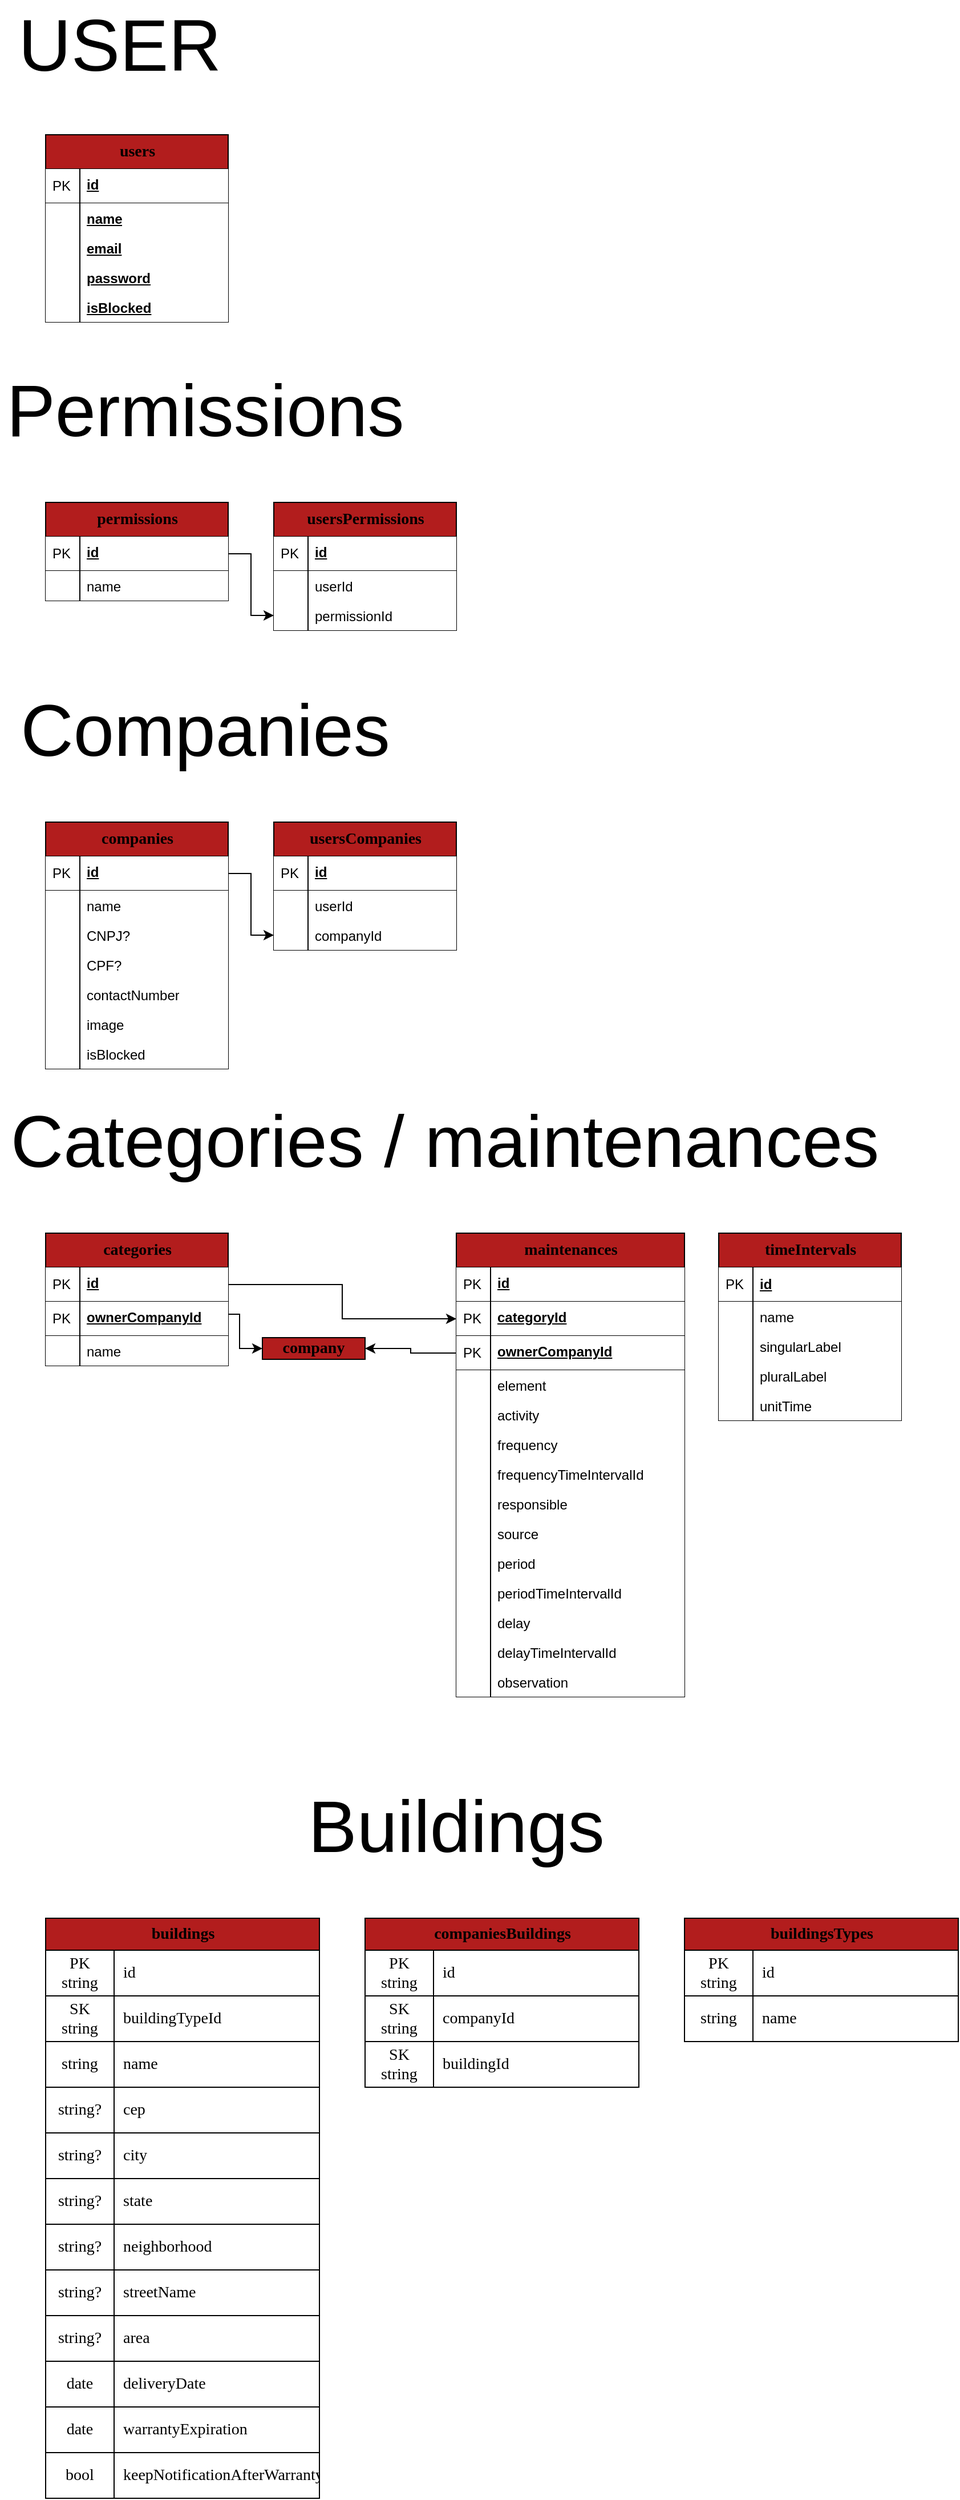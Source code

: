 <mxfile>
    <diagram name="Page-1" id="e56a1550-8fbb-45ad-956c-1786394a9013">
        <mxGraphModel dx="1446" dy="1673" grid="1" gridSize="10" guides="1" tooltips="1" connect="1" arrows="1" fold="1" page="1" pageScale="1" pageWidth="1100" pageHeight="850" background="none" math="0" shadow="0">
            <root>
                <mxCell id="0"/>
                <mxCell id="1" parent="0"/>
                <mxCell id="2e49270ec7c68f3f-19" value="companies" style="swimlane;html=1;fontStyle=1;childLayout=stackLayout;horizontal=1;startSize=30;fillColor=#B21D1D;horizontalStack=0;resizeParent=1;resizeLast=0;collapsible=1;marginBottom=0;swimlaneFillColor=#ffffff;align=center;rounded=0;shadow=0;comic=0;labelBackgroundColor=none;strokeWidth=1;fontFamily=Verdana;fontSize=14;labelBorderColor=none;sketch=0;gradientColor=none;" parent="1" vertex="1">
                    <mxGeometry x="40" y="600" width="160" height="216" as="geometry">
                        <mxRectangle x="440" y="358" width="120" height="30" as="alternateBounds"/>
                    </mxGeometry>
                </mxCell>
                <mxCell id="Q__LyanLFtKwwCQgmDUW-9" value="id" style="shape=partialRectangle;top=0;left=0;right=0;bottom=1;html=1;align=left;verticalAlign=top;fillColor=default;spacingLeft=34;spacingRight=4;whiteSpace=wrap;overflow=hidden;rotatable=0;points=[[0,0.5],[1,0.5]];portConstraint=eastwest;dropTarget=0;fontStyle=5;" parent="2e49270ec7c68f3f-19" vertex="1">
                    <mxGeometry y="30" width="160" height="30" as="geometry"/>
                </mxCell>
                <mxCell id="Q__LyanLFtKwwCQgmDUW-10" value="PK" style="shape=partialRectangle;top=0;left=0;bottom=0;html=1;fillColor=none;align=left;verticalAlign=middle;spacingLeft=4;spacingRight=4;whiteSpace=wrap;overflow=hidden;rotatable=0;points=[];portConstraint=eastwest;part=1;" parent="Q__LyanLFtKwwCQgmDUW-9" connectable="0" vertex="1">
                    <mxGeometry width="30" height="30" as="geometry"/>
                </mxCell>
                <mxCell id="CfID_M-QUfA0d33Arp2R-35" value="name" style="shape=partialRectangle;top=0;left=0;right=0;bottom=0;html=1;align=left;verticalAlign=top;fillColor=default;spacingLeft=34;spacingRight=4;whiteSpace=wrap;overflow=hidden;rotatable=0;points=[[0,0.5],[1,0.5]];portConstraint=eastwest;dropTarget=0;" parent="2e49270ec7c68f3f-19" vertex="1">
                    <mxGeometry y="60" width="160" height="26" as="geometry"/>
                </mxCell>
                <mxCell id="CfID_M-QUfA0d33Arp2R-36" value="" style="shape=partialRectangle;top=0;left=0;bottom=0;html=1;fillColor=none;align=left;verticalAlign=top;spacingLeft=4;spacingRight=4;whiteSpace=wrap;overflow=hidden;rotatable=0;points=[];portConstraint=eastwest;part=1;" parent="CfID_M-QUfA0d33Arp2R-35" connectable="0" vertex="1">
                    <mxGeometry width="30" height="26" as="geometry"/>
                </mxCell>
                <mxCell id="2e49270ec7c68f3f-22" value="CNPJ?" style="shape=partialRectangle;top=0;left=0;right=0;bottom=0;html=1;align=left;verticalAlign=top;fillColor=default;spacingLeft=34;spacingRight=4;whiteSpace=wrap;overflow=hidden;rotatable=0;points=[[0,0.5],[1,0.5]];portConstraint=eastwest;dropTarget=0;" parent="2e49270ec7c68f3f-19" vertex="1">
                    <mxGeometry y="86" width="160" height="26" as="geometry"/>
                </mxCell>
                <mxCell id="2e49270ec7c68f3f-23" value="" style="shape=partialRectangle;top=0;left=0;bottom=0;html=1;fillColor=none;align=left;verticalAlign=top;spacingLeft=4;spacingRight=4;whiteSpace=wrap;overflow=hidden;rotatable=0;points=[];portConstraint=eastwest;part=1;" parent="2e49270ec7c68f3f-22" vertex="1" connectable="0">
                    <mxGeometry width="30" height="26" as="geometry"/>
                </mxCell>
                <mxCell id="OVdWrPoWFWFDdsIGSph0-7" value="CPF?" style="shape=partialRectangle;top=0;left=0;right=0;bottom=0;html=1;align=left;verticalAlign=top;fillColor=default;spacingLeft=34;spacingRight=4;whiteSpace=wrap;overflow=hidden;rotatable=0;points=[[0,0.5],[1,0.5]];portConstraint=eastwest;dropTarget=0;" parent="2e49270ec7c68f3f-19" vertex="1">
                    <mxGeometry y="112" width="160" height="26" as="geometry"/>
                </mxCell>
                <mxCell id="OVdWrPoWFWFDdsIGSph0-8" value="" style="shape=partialRectangle;top=0;left=0;bottom=0;html=1;fillColor=none;align=left;verticalAlign=top;spacingLeft=4;spacingRight=4;whiteSpace=wrap;overflow=hidden;rotatable=0;points=[];portConstraint=eastwest;part=1;" parent="OVdWrPoWFWFDdsIGSph0-7" connectable="0" vertex="1">
                    <mxGeometry width="30" height="26" as="geometry"/>
                </mxCell>
                <mxCell id="2e49270ec7c68f3f-24" value="contactNumber" style="shape=partialRectangle;top=0;left=0;right=0;bottom=0;html=1;align=left;verticalAlign=top;fillColor=default;spacingLeft=34;spacingRight=4;whiteSpace=wrap;overflow=hidden;rotatable=0;points=[[0,0.5],[1,0.5]];portConstraint=eastwest;dropTarget=0;" parent="2e49270ec7c68f3f-19" vertex="1">
                    <mxGeometry y="138" width="160" height="26" as="geometry"/>
                </mxCell>
                <mxCell id="2e49270ec7c68f3f-25" value="" style="shape=partialRectangle;top=0;left=0;bottom=0;html=1;fillColor=none;align=left;verticalAlign=top;spacingLeft=4;spacingRight=4;whiteSpace=wrap;overflow=hidden;rotatable=0;points=[];portConstraint=eastwest;part=1;" parent="2e49270ec7c68f3f-24" vertex="1" connectable="0">
                    <mxGeometry width="30" height="26" as="geometry"/>
                </mxCell>
                <mxCell id="2e49270ec7c68f3f-26" value="image" style="shape=partialRectangle;top=0;left=0;right=0;bottom=0;html=1;align=left;verticalAlign=top;fillColor=default;spacingLeft=34;spacingRight=4;whiteSpace=wrap;overflow=hidden;rotatable=0;points=[[0,0.5],[1,0.5]];portConstraint=eastwest;dropTarget=0;" parent="2e49270ec7c68f3f-19" vertex="1">
                    <mxGeometry y="164" width="160" height="26" as="geometry"/>
                </mxCell>
                <mxCell id="2e49270ec7c68f3f-27" value="" style="shape=partialRectangle;top=0;left=0;bottom=0;html=1;fillColor=none;align=left;verticalAlign=top;spacingLeft=4;spacingRight=4;whiteSpace=wrap;overflow=hidden;rotatable=0;points=[];portConstraint=eastwest;part=1;" parent="2e49270ec7c68f3f-26" vertex="1" connectable="0">
                    <mxGeometry width="30" height="26" as="geometry"/>
                </mxCell>
                <mxCell id="Q__LyanLFtKwwCQgmDUW-5" value="isBlocked" style="shape=partialRectangle;top=0;left=0;right=0;bottom=0;html=1;align=left;verticalAlign=top;fillColor=default;spacingLeft=34;spacingRight=4;whiteSpace=wrap;overflow=hidden;rotatable=0;points=[[0,0.5],[1,0.5]];portConstraint=eastwest;dropTarget=0;" parent="2e49270ec7c68f3f-19" vertex="1">
                    <mxGeometry y="190" width="160" height="26" as="geometry"/>
                </mxCell>
                <mxCell id="Q__LyanLFtKwwCQgmDUW-6" value="" style="shape=partialRectangle;top=0;left=0;bottom=0;html=1;fillColor=none;align=left;verticalAlign=top;spacingLeft=4;spacingRight=4;whiteSpace=wrap;overflow=hidden;rotatable=0;points=[];portConstraint=eastwest;part=1;" parent="Q__LyanLFtKwwCQgmDUW-5" connectable="0" vertex="1">
                    <mxGeometry width="30" height="26" as="geometry"/>
                </mxCell>
                <mxCell id="2e49270ec7c68f3f-80" value="users" style="swimlane;html=1;fontStyle=1;childLayout=stackLayout;horizontal=1;startSize=30;fillColor=#B21D1D;horizontalStack=0;resizeParent=1;resizeLast=0;collapsible=1;marginBottom=0;swimlaneFillColor=#ffffff;align=center;rounded=0;shadow=0;comic=0;labelBackgroundColor=none;strokeWidth=1;fontFamily=Verdana;fontSize=14;labelBorderColor=none;sketch=0;gradientColor=none;" parent="1" vertex="1">
                    <mxGeometry x="40" y="-2" width="160" height="164" as="geometry"/>
                </mxCell>
                <mxCell id="2e49270ec7c68f3f-81" value="id" style="shape=partialRectangle;top=0;left=0;right=0;bottom=1;html=1;align=left;verticalAlign=top;fillColor=default;spacingLeft=34;spacingRight=4;whiteSpace=wrap;overflow=hidden;rotatable=0;points=[[0,0.5],[1,0.5]];portConstraint=eastwest;dropTarget=0;fontStyle=5;" parent="2e49270ec7c68f3f-80" vertex="1">
                    <mxGeometry y="30" width="160" height="30" as="geometry"/>
                </mxCell>
                <mxCell id="2e49270ec7c68f3f-82" value="PK" style="shape=partialRectangle;top=0;left=0;bottom=0;html=1;fillColor=none;align=left;verticalAlign=middle;spacingLeft=4;spacingRight=4;whiteSpace=wrap;overflow=hidden;rotatable=0;points=[];portConstraint=eastwest;part=1;" parent="2e49270ec7c68f3f-81" connectable="0" vertex="1">
                    <mxGeometry width="30" height="30" as="geometry"/>
                </mxCell>
                <mxCell id="CfID_M-QUfA0d33Arp2R-37" value="name" style="shape=partialRectangle;top=0;left=0;right=0;bottom=0;html=1;align=left;verticalAlign=top;fillColor=default;spacingLeft=34;spacingRight=4;whiteSpace=wrap;overflow=hidden;rotatable=0;points=[[0,0.5],[1,0.5]];portConstraint=eastwest;dropTarget=0;fontStyle=5;" parent="2e49270ec7c68f3f-80" vertex="1">
                    <mxGeometry y="60" width="160" height="26" as="geometry"/>
                </mxCell>
                <mxCell id="CfID_M-QUfA0d33Arp2R-38" value="" style="shape=partialRectangle;top=0;left=0;bottom=0;html=1;fillColor=none;align=left;verticalAlign=top;spacingLeft=4;spacingRight=4;whiteSpace=wrap;overflow=hidden;rotatable=0;points=[];portConstraint=eastwest;part=1;" parent="CfID_M-QUfA0d33Arp2R-37" connectable="0" vertex="1">
                    <mxGeometry width="30" height="26" as="geometry"/>
                </mxCell>
                <mxCell id="OVdWrPoWFWFDdsIGSph0-3" value="email" style="shape=partialRectangle;top=0;left=0;right=0;bottom=0;html=1;align=left;verticalAlign=top;fillColor=default;spacingLeft=34;spacingRight=4;whiteSpace=wrap;overflow=hidden;rotatable=0;points=[[0,0.5],[1,0.5]];portConstraint=eastwest;dropTarget=0;fontStyle=5;" parent="2e49270ec7c68f3f-80" vertex="1">
                    <mxGeometry y="86" width="160" height="26" as="geometry"/>
                </mxCell>
                <mxCell id="OVdWrPoWFWFDdsIGSph0-4" value="" style="shape=partialRectangle;top=0;left=0;bottom=0;html=1;fillColor=none;align=left;verticalAlign=top;spacingLeft=4;spacingRight=4;whiteSpace=wrap;overflow=hidden;rotatable=0;points=[];portConstraint=eastwest;part=1;" parent="OVdWrPoWFWFDdsIGSph0-3" connectable="0" vertex="1">
                    <mxGeometry width="30" height="26" as="geometry"/>
                </mxCell>
                <mxCell id="OVdWrPoWFWFDdsIGSph0-5" value="password" style="shape=partialRectangle;top=0;left=0;right=0;bottom=0;html=1;align=left;verticalAlign=top;fillColor=default;spacingLeft=34;spacingRight=4;whiteSpace=wrap;overflow=hidden;rotatable=0;points=[[0,0.5],[1,0.5]];portConstraint=eastwest;dropTarget=0;fontStyle=5;" parent="2e49270ec7c68f3f-80" vertex="1">
                    <mxGeometry y="112" width="160" height="26" as="geometry"/>
                </mxCell>
                <mxCell id="OVdWrPoWFWFDdsIGSph0-6" value="" style="shape=partialRectangle;top=0;left=0;bottom=0;html=1;fillColor=none;align=left;verticalAlign=top;spacingLeft=4;spacingRight=4;whiteSpace=wrap;overflow=hidden;rotatable=0;points=[];portConstraint=eastwest;part=1;" parent="OVdWrPoWFWFDdsIGSph0-5" connectable="0" vertex="1">
                    <mxGeometry width="30" height="26" as="geometry"/>
                </mxCell>
                <mxCell id="OVdWrPoWFWFDdsIGSph0-1" value="isBlocked" style="shape=partialRectangle;top=0;left=0;right=0;bottom=0;html=1;align=left;verticalAlign=top;fillColor=default;spacingLeft=34;spacingRight=4;whiteSpace=wrap;overflow=hidden;rotatable=0;points=[[0,0.5],[1,0.5]];portConstraint=eastwest;dropTarget=0;fontStyle=5;" parent="2e49270ec7c68f3f-80" vertex="1">
                    <mxGeometry y="138" width="160" height="26" as="geometry"/>
                </mxCell>
                <mxCell id="OVdWrPoWFWFDdsIGSph0-2" value="" style="shape=partialRectangle;top=0;left=0;bottom=0;html=1;fillColor=none;align=left;verticalAlign=top;spacingLeft=4;spacingRight=4;whiteSpace=wrap;overflow=hidden;rotatable=0;points=[];portConstraint=eastwest;part=1;" parent="OVdWrPoWFWFDdsIGSph0-1" connectable="0" vertex="1">
                    <mxGeometry width="30" height="26" as="geometry"/>
                </mxCell>
                <mxCell id="OVdWrPoWFWFDdsIGSph0-9" value="usersCompanies" style="swimlane;html=1;fontStyle=1;childLayout=stackLayout;horizontal=1;startSize=30;fillColor=#B21D1D;horizontalStack=0;resizeParent=1;resizeLast=0;collapsible=1;marginBottom=0;swimlaneFillColor=#ffffff;align=center;rounded=0;shadow=0;comic=0;labelBackgroundColor=none;strokeWidth=1;fontFamily=Verdana;fontSize=14;labelBorderColor=none;sketch=0;gradientColor=none;" parent="1" vertex="1">
                    <mxGeometry x="240" y="600" width="160" height="112" as="geometry"/>
                </mxCell>
                <mxCell id="OVdWrPoWFWFDdsIGSph0-10" value="id" style="shape=partialRectangle;top=0;left=0;right=0;bottom=1;html=1;align=left;verticalAlign=top;fillColor=default;spacingLeft=34;spacingRight=4;whiteSpace=wrap;overflow=hidden;rotatable=0;points=[[0,0.5],[1,0.5]];portConstraint=eastwest;dropTarget=0;fontStyle=5;" parent="OVdWrPoWFWFDdsIGSph0-9" vertex="1">
                    <mxGeometry y="30" width="160" height="30" as="geometry"/>
                </mxCell>
                <mxCell id="OVdWrPoWFWFDdsIGSph0-11" value="PK" style="shape=partialRectangle;top=0;left=0;bottom=0;html=1;fillColor=none;align=left;verticalAlign=middle;spacingLeft=4;spacingRight=4;whiteSpace=wrap;overflow=hidden;rotatable=0;points=[];portConstraint=eastwest;part=1;" parent="OVdWrPoWFWFDdsIGSph0-10" connectable="0" vertex="1">
                    <mxGeometry width="30" height="30" as="geometry"/>
                </mxCell>
                <mxCell id="OVdWrPoWFWFDdsIGSph0-12" value="userId" style="shape=partialRectangle;top=0;left=0;right=0;bottom=0;html=1;align=left;verticalAlign=top;fillColor=default;spacingLeft=34;spacingRight=4;whiteSpace=wrap;overflow=hidden;rotatable=0;points=[[0,0.5],[1,0.5]];portConstraint=eastwest;dropTarget=0;" parent="OVdWrPoWFWFDdsIGSph0-9" vertex="1">
                    <mxGeometry y="60" width="160" height="26" as="geometry"/>
                </mxCell>
                <mxCell id="OVdWrPoWFWFDdsIGSph0-13" value="" style="shape=partialRectangle;top=0;left=0;bottom=0;html=1;fillColor=none;align=left;verticalAlign=top;spacingLeft=4;spacingRight=4;whiteSpace=wrap;overflow=hidden;rotatable=0;points=[];portConstraint=eastwest;part=1;" parent="OVdWrPoWFWFDdsIGSph0-12" connectable="0" vertex="1">
                    <mxGeometry width="30" height="26" as="geometry"/>
                </mxCell>
                <mxCell id="OVdWrPoWFWFDdsIGSph0-14" value="companyId" style="shape=partialRectangle;top=0;left=0;right=0;bottom=0;html=1;align=left;verticalAlign=top;fillColor=default;spacingLeft=34;spacingRight=4;whiteSpace=wrap;overflow=hidden;rotatable=0;points=[[0,0.5],[1,0.5]];portConstraint=eastwest;dropTarget=0;" parent="OVdWrPoWFWFDdsIGSph0-9" vertex="1">
                    <mxGeometry y="86" width="160" height="26" as="geometry"/>
                </mxCell>
                <mxCell id="OVdWrPoWFWFDdsIGSph0-15" value="" style="shape=partialRectangle;top=0;left=0;bottom=0;html=1;fillColor=none;align=left;verticalAlign=top;spacingLeft=4;spacingRight=4;whiteSpace=wrap;overflow=hidden;rotatable=0;points=[];portConstraint=eastwest;part=1;" parent="OVdWrPoWFWFDdsIGSph0-14" connectable="0" vertex="1">
                    <mxGeometry width="30" height="26" as="geometry"/>
                </mxCell>
                <mxCell id="HO5b-rbJ3u1pS_GyWszv-1" value="permissions" style="swimlane;html=1;fontStyle=1;childLayout=stackLayout;horizontal=1;startSize=30;fillColor=#B21D1D;horizontalStack=0;resizeParent=1;resizeLast=0;collapsible=1;marginBottom=0;swimlaneFillColor=#ffffff;align=center;rounded=0;shadow=0;comic=0;labelBackgroundColor=none;strokeWidth=1;fontFamily=Verdana;fontSize=14;labelBorderColor=none;sketch=0;gradientColor=none;" parent="1" vertex="1">
                    <mxGeometry x="40" y="320" width="160" height="86" as="geometry"/>
                </mxCell>
                <mxCell id="HO5b-rbJ3u1pS_GyWszv-2" value="id" style="shape=partialRectangle;top=0;left=0;right=0;bottom=1;html=1;align=left;verticalAlign=top;fillColor=default;spacingLeft=34;spacingRight=4;whiteSpace=wrap;overflow=hidden;rotatable=0;points=[[0,0.5],[1,0.5]];portConstraint=eastwest;dropTarget=0;fontStyle=5;" parent="HO5b-rbJ3u1pS_GyWszv-1" vertex="1">
                    <mxGeometry y="30" width="160" height="30" as="geometry"/>
                </mxCell>
                <mxCell id="HO5b-rbJ3u1pS_GyWszv-3" value="PK" style="shape=partialRectangle;top=0;left=0;bottom=0;html=1;fillColor=none;align=left;verticalAlign=middle;spacingLeft=4;spacingRight=4;whiteSpace=wrap;overflow=hidden;rotatable=0;points=[];portConstraint=eastwest;part=1;" parent="HO5b-rbJ3u1pS_GyWszv-2" connectable="0" vertex="1">
                    <mxGeometry width="30" height="30" as="geometry"/>
                </mxCell>
                <mxCell id="HO5b-rbJ3u1pS_GyWszv-4" value="name" style="shape=partialRectangle;top=0;left=0;right=0;bottom=0;html=1;align=left;verticalAlign=top;fillColor=default;spacingLeft=34;spacingRight=4;whiteSpace=wrap;overflow=hidden;rotatable=0;points=[[0,0.5],[1,0.5]];portConstraint=eastwest;dropTarget=0;" parent="HO5b-rbJ3u1pS_GyWszv-1" vertex="1">
                    <mxGeometry y="60" width="160" height="26" as="geometry"/>
                </mxCell>
                <mxCell id="HO5b-rbJ3u1pS_GyWszv-5" value="" style="shape=partialRectangle;top=0;left=0;bottom=0;html=1;fillColor=none;align=left;verticalAlign=top;spacingLeft=4;spacingRight=4;whiteSpace=wrap;overflow=hidden;rotatable=0;points=[];portConstraint=eastwest;part=1;" parent="HO5b-rbJ3u1pS_GyWszv-4" connectable="0" vertex="1">
                    <mxGeometry width="30" height="26" as="geometry"/>
                </mxCell>
                <mxCell id="HO5b-rbJ3u1pS_GyWszv-8" value="usersPermissions" style="swimlane;html=1;fontStyle=1;childLayout=stackLayout;horizontal=1;startSize=30;fillColor=#B21D1D;horizontalStack=0;resizeParent=1;resizeLast=0;collapsible=1;marginBottom=0;swimlaneFillColor=#ffffff;align=center;rounded=0;shadow=0;comic=0;labelBackgroundColor=none;strokeWidth=1;fontFamily=Verdana;fontSize=14;labelBorderColor=none;sketch=0;gradientColor=none;" parent="1" vertex="1">
                    <mxGeometry x="240" y="320" width="160" height="112" as="geometry"/>
                </mxCell>
                <mxCell id="HO5b-rbJ3u1pS_GyWszv-9" value="id" style="shape=partialRectangle;top=0;left=0;right=0;bottom=1;html=1;align=left;verticalAlign=top;fillColor=default;spacingLeft=34;spacingRight=4;whiteSpace=wrap;overflow=hidden;rotatable=0;points=[[0,0.5],[1,0.5]];portConstraint=eastwest;dropTarget=0;fontStyle=5;" parent="HO5b-rbJ3u1pS_GyWszv-8" vertex="1">
                    <mxGeometry y="30" width="160" height="30" as="geometry"/>
                </mxCell>
                <mxCell id="HO5b-rbJ3u1pS_GyWszv-10" value="PK" style="shape=partialRectangle;top=0;left=0;bottom=0;html=1;fillColor=none;align=left;verticalAlign=middle;spacingLeft=4;spacingRight=4;whiteSpace=wrap;overflow=hidden;rotatable=0;points=[];portConstraint=eastwest;part=1;" parent="HO5b-rbJ3u1pS_GyWszv-9" connectable="0" vertex="1">
                    <mxGeometry width="30" height="30" as="geometry"/>
                </mxCell>
                <mxCell id="HO5b-rbJ3u1pS_GyWszv-11" value="userId" style="shape=partialRectangle;top=0;left=0;right=0;bottom=0;html=1;align=left;verticalAlign=top;fillColor=default;spacingLeft=34;spacingRight=4;whiteSpace=wrap;overflow=hidden;rotatable=0;points=[[0,0.5],[1,0.5]];portConstraint=eastwest;dropTarget=0;" parent="HO5b-rbJ3u1pS_GyWszv-8" vertex="1">
                    <mxGeometry y="60" width="160" height="26" as="geometry"/>
                </mxCell>
                <mxCell id="HO5b-rbJ3u1pS_GyWszv-12" value="" style="shape=partialRectangle;top=0;left=0;bottom=0;html=1;fillColor=none;align=left;verticalAlign=top;spacingLeft=4;spacingRight=4;whiteSpace=wrap;overflow=hidden;rotatable=0;points=[];portConstraint=eastwest;part=1;" parent="HO5b-rbJ3u1pS_GyWszv-11" connectable="0" vertex="1">
                    <mxGeometry width="30" height="26" as="geometry"/>
                </mxCell>
                <mxCell id="HO5b-rbJ3u1pS_GyWszv-13" value="permissionId" style="shape=partialRectangle;top=0;left=0;right=0;bottom=0;html=1;align=left;verticalAlign=top;fillColor=default;spacingLeft=34;spacingRight=4;whiteSpace=wrap;overflow=hidden;rotatable=0;points=[[0,0.5],[1,0.5]];portConstraint=eastwest;dropTarget=0;" parent="HO5b-rbJ3u1pS_GyWszv-8" vertex="1">
                    <mxGeometry y="86" width="160" height="26" as="geometry"/>
                </mxCell>
                <mxCell id="HO5b-rbJ3u1pS_GyWszv-14" value="" style="shape=partialRectangle;top=0;left=0;bottom=0;html=1;fillColor=none;align=left;verticalAlign=top;spacingLeft=4;spacingRight=4;whiteSpace=wrap;overflow=hidden;rotatable=0;points=[];portConstraint=eastwest;part=1;" parent="HO5b-rbJ3u1pS_GyWszv-13" connectable="0" vertex="1">
                    <mxGeometry width="30" height="26" as="geometry"/>
                </mxCell>
                <mxCell id="FcelLob9Jkw6C_Euu0O_-1" value="categories" style="swimlane;html=1;fontStyle=1;childLayout=stackLayout;horizontal=1;startSize=30;fillColor=#B21D1D;horizontalStack=0;resizeParent=1;resizeLast=0;collapsible=1;marginBottom=0;swimlaneFillColor=#ffffff;align=center;rounded=0;shadow=0;comic=0;labelBackgroundColor=none;strokeWidth=1;fontFamily=Verdana;fontSize=14;labelBorderColor=none;sketch=0;gradientColor=none;" parent="1" vertex="1">
                    <mxGeometry x="40" y="960" width="160" height="116" as="geometry">
                        <mxRectangle x="440" y="358" width="120" height="30" as="alternateBounds"/>
                    </mxGeometry>
                </mxCell>
                <mxCell id="FcelLob9Jkw6C_Euu0O_-2" value="id" style="shape=partialRectangle;top=0;left=0;right=0;bottom=1;html=1;align=left;verticalAlign=top;fillColor=default;spacingLeft=34;spacingRight=4;whiteSpace=wrap;overflow=hidden;rotatable=0;points=[[0,0.5],[1,0.5]];portConstraint=eastwest;dropTarget=0;fontStyle=5;" parent="FcelLob9Jkw6C_Euu0O_-1" vertex="1">
                    <mxGeometry y="30" width="160" height="30" as="geometry"/>
                </mxCell>
                <mxCell id="FcelLob9Jkw6C_Euu0O_-3" value="PK" style="shape=partialRectangle;top=0;left=0;bottom=0;html=1;fillColor=none;align=left;verticalAlign=middle;spacingLeft=4;spacingRight=4;whiteSpace=wrap;overflow=hidden;rotatable=0;points=[];portConstraint=eastwest;part=1;" parent="FcelLob9Jkw6C_Euu0O_-2" connectable="0" vertex="1">
                    <mxGeometry width="30" height="30" as="geometry"/>
                </mxCell>
                <mxCell id="NnsjHDxW_eZ4Jx-rM7HL-1" value="ownerCompanyId" style="shape=partialRectangle;top=0;left=0;right=0;bottom=1;html=1;align=left;verticalAlign=top;fillColor=default;spacingLeft=34;spacingRight=4;whiteSpace=wrap;overflow=hidden;rotatable=0;points=[[0,0.5],[1,0.5]];portConstraint=eastwest;dropTarget=0;fontStyle=5;" parent="FcelLob9Jkw6C_Euu0O_-1" vertex="1">
                    <mxGeometry y="60" width="160" height="30" as="geometry"/>
                </mxCell>
                <mxCell id="NnsjHDxW_eZ4Jx-rM7HL-2" value="PK" style="shape=partialRectangle;top=0;left=0;bottom=0;html=1;fillColor=none;align=left;verticalAlign=middle;spacingLeft=4;spacingRight=4;whiteSpace=wrap;overflow=hidden;rotatable=0;points=[];portConstraint=eastwest;part=1;" parent="NnsjHDxW_eZ4Jx-rM7HL-1" connectable="0" vertex="1">
                    <mxGeometry width="30" height="30" as="geometry"/>
                </mxCell>
                <mxCell id="FcelLob9Jkw6C_Euu0O_-4" value="name" style="shape=partialRectangle;top=0;left=0;right=0;bottom=0;html=1;align=left;verticalAlign=top;fillColor=default;spacingLeft=34;spacingRight=4;whiteSpace=wrap;overflow=hidden;rotatable=0;points=[[0,0.5],[1,0.5]];portConstraint=eastwest;dropTarget=0;" parent="FcelLob9Jkw6C_Euu0O_-1" vertex="1">
                    <mxGeometry y="90" width="160" height="26" as="geometry"/>
                </mxCell>
                <mxCell id="FcelLob9Jkw6C_Euu0O_-5" value="" style="shape=partialRectangle;top=0;left=0;bottom=0;html=1;fillColor=none;align=left;verticalAlign=top;spacingLeft=4;spacingRight=4;whiteSpace=wrap;overflow=hidden;rotatable=0;points=[];portConstraint=eastwest;part=1;" parent="FcelLob9Jkw6C_Euu0O_-4" connectable="0" vertex="1">
                    <mxGeometry width="30" height="26" as="geometry"/>
                </mxCell>
                <mxCell id="FcelLob9Jkw6C_Euu0O_-16" value="maintenances" style="swimlane;html=1;fontStyle=1;childLayout=stackLayout;horizontal=1;startSize=30;fillColor=#B21D1D;horizontalStack=0;resizeParent=1;resizeLast=0;collapsible=1;marginBottom=0;swimlaneFillColor=#ffffff;align=center;rounded=0;shadow=0;comic=0;labelBackgroundColor=none;strokeWidth=1;fontFamily=Verdana;fontSize=14;labelBorderColor=none;sketch=0;gradientColor=none;" parent="1" vertex="1">
                    <mxGeometry x="400" y="960" width="200" height="406" as="geometry">
                        <mxRectangle x="440" y="358" width="120" height="30" as="alternateBounds"/>
                    </mxGeometry>
                </mxCell>
                <mxCell id="FcelLob9Jkw6C_Euu0O_-17" value="id" style="shape=partialRectangle;top=0;left=0;right=0;bottom=1;html=1;align=left;verticalAlign=top;fillColor=default;spacingLeft=34;spacingRight=4;whiteSpace=wrap;overflow=hidden;rotatable=0;points=[[0,0.5],[1,0.5]];portConstraint=eastwest;dropTarget=0;fontStyle=5;" parent="FcelLob9Jkw6C_Euu0O_-16" vertex="1">
                    <mxGeometry y="30" width="200" height="30" as="geometry"/>
                </mxCell>
                <mxCell id="FcelLob9Jkw6C_Euu0O_-18" value="PK" style="shape=partialRectangle;top=0;left=0;bottom=0;html=1;fillColor=none;align=left;verticalAlign=middle;spacingLeft=4;spacingRight=4;whiteSpace=wrap;overflow=hidden;rotatable=0;points=[];portConstraint=eastwest;part=1;" parent="FcelLob9Jkw6C_Euu0O_-17" connectable="0" vertex="1">
                    <mxGeometry width="30" height="30" as="geometry"/>
                </mxCell>
                <mxCell id="f9DGjgpMhJVJxJ-70Zpv-77" value="categoryId" style="shape=partialRectangle;top=0;left=0;right=0;bottom=1;html=1;align=left;verticalAlign=top;fillColor=default;spacingLeft=34;spacingRight=4;whiteSpace=wrap;overflow=hidden;rotatable=0;points=[[0,0.5],[1,0.5]];portConstraint=eastwest;dropTarget=0;fontStyle=5;" parent="FcelLob9Jkw6C_Euu0O_-16" vertex="1">
                    <mxGeometry y="60" width="200" height="30" as="geometry"/>
                </mxCell>
                <mxCell id="f9DGjgpMhJVJxJ-70Zpv-78" value="PK" style="shape=partialRectangle;top=0;left=0;bottom=0;html=1;fillColor=none;align=left;verticalAlign=middle;spacingLeft=4;spacingRight=4;whiteSpace=wrap;overflow=hidden;rotatable=0;points=[];portConstraint=eastwest;part=1;" parent="f9DGjgpMhJVJxJ-70Zpv-77" connectable="0" vertex="1">
                    <mxGeometry width="30" height="30" as="geometry"/>
                </mxCell>
                <mxCell id="NnsjHDxW_eZ4Jx-rM7HL-3" value="ownerCompanyId" style="shape=partialRectangle;top=0;left=0;right=0;bottom=1;html=1;align=left;verticalAlign=top;fillColor=default;spacingLeft=34;spacingRight=4;whiteSpace=wrap;overflow=hidden;rotatable=0;points=[[0,0.5],[1,0.5]];portConstraint=eastwest;dropTarget=0;fontStyle=5;" parent="FcelLob9Jkw6C_Euu0O_-16" vertex="1">
                    <mxGeometry y="90" width="200" height="30" as="geometry"/>
                </mxCell>
                <mxCell id="NnsjHDxW_eZ4Jx-rM7HL-4" value="PK" style="shape=partialRectangle;top=0;left=0;bottom=0;html=1;fillColor=none;align=left;verticalAlign=middle;spacingLeft=4;spacingRight=4;whiteSpace=wrap;overflow=hidden;rotatable=0;points=[];portConstraint=eastwest;part=1;" parent="NnsjHDxW_eZ4Jx-rM7HL-3" connectable="0" vertex="1">
                    <mxGeometry width="30" height="30" as="geometry"/>
                </mxCell>
                <mxCell id="ZH8ERl03S5pE812jd0z5-7" value="element" style="shape=partialRectangle;top=0;left=0;right=0;bottom=0;html=1;align=left;verticalAlign=top;fillColor=default;spacingLeft=34;spacingRight=4;whiteSpace=wrap;overflow=hidden;rotatable=0;points=[[0,0.5],[1,0.5]];portConstraint=eastwest;dropTarget=0;" parent="FcelLob9Jkw6C_Euu0O_-16" vertex="1">
                    <mxGeometry y="120" width="200" height="26" as="geometry"/>
                </mxCell>
                <mxCell id="ZH8ERl03S5pE812jd0z5-8" value="" style="shape=partialRectangle;top=0;left=0;bottom=0;html=1;fillColor=none;align=left;verticalAlign=top;spacingLeft=4;spacingRight=4;whiteSpace=wrap;overflow=hidden;rotatable=0;points=[];portConstraint=eastwest;part=1;" parent="ZH8ERl03S5pE812jd0z5-7" connectable="0" vertex="1">
                    <mxGeometry width="30" height="26" as="geometry"/>
                </mxCell>
                <mxCell id="ZH8ERl03S5pE812jd0z5-19" value="activity" style="shape=partialRectangle;top=0;left=0;right=0;bottom=0;html=1;align=left;verticalAlign=top;fillColor=default;spacingLeft=34;spacingRight=4;whiteSpace=wrap;overflow=hidden;rotatable=0;points=[[0,0.5],[1,0.5]];portConstraint=eastwest;dropTarget=0;" parent="FcelLob9Jkw6C_Euu0O_-16" vertex="1">
                    <mxGeometry y="146" width="200" height="26" as="geometry"/>
                </mxCell>
                <mxCell id="ZH8ERl03S5pE812jd0z5-20" value="" style="shape=partialRectangle;top=0;left=0;bottom=0;html=1;fillColor=none;align=left;verticalAlign=top;spacingLeft=4;spacingRight=4;whiteSpace=wrap;overflow=hidden;rotatable=0;points=[];portConstraint=eastwest;part=1;" parent="ZH8ERl03S5pE812jd0z5-19" connectable="0" vertex="1">
                    <mxGeometry width="30" height="26" as="geometry"/>
                </mxCell>
                <mxCell id="ZH8ERl03S5pE812jd0z5-23" value="frequency" style="shape=partialRectangle;top=0;left=0;right=0;bottom=0;html=1;align=left;verticalAlign=top;fillColor=default;spacingLeft=34;spacingRight=4;whiteSpace=wrap;overflow=hidden;rotatable=0;points=[[0,0.5],[1,0.5]];portConstraint=eastwest;dropTarget=0;" parent="FcelLob9Jkw6C_Euu0O_-16" vertex="1">
                    <mxGeometry y="172" width="200" height="26" as="geometry"/>
                </mxCell>
                <mxCell id="ZH8ERl03S5pE812jd0z5-24" value="" style="shape=partialRectangle;top=0;left=0;bottom=0;html=1;fillColor=none;align=left;verticalAlign=top;spacingLeft=4;spacingRight=4;whiteSpace=wrap;overflow=hidden;rotatable=0;points=[];portConstraint=eastwest;part=1;" parent="ZH8ERl03S5pE812jd0z5-23" connectable="0" vertex="1">
                    <mxGeometry width="30" height="26" as="geometry"/>
                </mxCell>
                <mxCell id="ZH8ERl03S5pE812jd0z5-27" value="frequencyTimeIntervalId" style="shape=partialRectangle;top=0;left=0;right=0;bottom=0;html=1;align=left;verticalAlign=top;fillColor=default;spacingLeft=34;spacingRight=4;whiteSpace=wrap;overflow=hidden;rotatable=0;points=[[0,0.5],[1,0.5]];portConstraint=eastwest;dropTarget=0;" parent="FcelLob9Jkw6C_Euu0O_-16" vertex="1">
                    <mxGeometry y="198" width="200" height="26" as="geometry"/>
                </mxCell>
                <mxCell id="ZH8ERl03S5pE812jd0z5-28" value="" style="shape=partialRectangle;top=0;left=0;bottom=0;html=1;fillColor=none;align=left;verticalAlign=top;spacingLeft=4;spacingRight=4;whiteSpace=wrap;overflow=hidden;rotatable=0;points=[];portConstraint=eastwest;part=1;" parent="ZH8ERl03S5pE812jd0z5-27" connectable="0" vertex="1">
                    <mxGeometry width="30" height="26" as="geometry"/>
                </mxCell>
                <mxCell id="ZH8ERl03S5pE812jd0z5-25" value="responsible" style="shape=partialRectangle;top=0;left=0;right=0;bottom=0;html=1;align=left;verticalAlign=top;fillColor=default;spacingLeft=34;spacingRight=4;whiteSpace=wrap;overflow=hidden;rotatable=0;points=[[0,0.5],[1,0.5]];portConstraint=eastwest;dropTarget=0;" parent="FcelLob9Jkw6C_Euu0O_-16" vertex="1">
                    <mxGeometry y="224" width="200" height="26" as="geometry"/>
                </mxCell>
                <mxCell id="ZH8ERl03S5pE812jd0z5-26" value="" style="shape=partialRectangle;top=0;left=0;bottom=0;html=1;fillColor=none;align=left;verticalAlign=top;spacingLeft=4;spacingRight=4;whiteSpace=wrap;overflow=hidden;rotatable=0;points=[];portConstraint=eastwest;part=1;" parent="ZH8ERl03S5pE812jd0z5-25" connectable="0" vertex="1">
                    <mxGeometry width="30" height="26" as="geometry"/>
                </mxCell>
                <mxCell id="ZH8ERl03S5pE812jd0z5-21" value="source" style="shape=partialRectangle;top=0;left=0;right=0;bottom=0;html=1;align=left;verticalAlign=top;fillColor=default;spacingLeft=34;spacingRight=4;whiteSpace=wrap;overflow=hidden;rotatable=0;points=[[0,0.5],[1,0.5]];portConstraint=eastwest;dropTarget=0;" parent="FcelLob9Jkw6C_Euu0O_-16" vertex="1">
                    <mxGeometry y="250" width="200" height="26" as="geometry"/>
                </mxCell>
                <mxCell id="ZH8ERl03S5pE812jd0z5-22" value="" style="shape=partialRectangle;top=0;left=0;bottom=0;html=1;fillColor=none;align=left;verticalAlign=top;spacingLeft=4;spacingRight=4;whiteSpace=wrap;overflow=hidden;rotatable=0;points=[];portConstraint=eastwest;part=1;" parent="ZH8ERl03S5pE812jd0z5-21" connectable="0" vertex="1">
                    <mxGeometry width="30" height="26" as="geometry"/>
                </mxCell>
                <mxCell id="ZH8ERl03S5pE812jd0z5-17" value="period" style="shape=partialRectangle;top=0;left=0;right=0;bottom=0;html=1;align=left;verticalAlign=top;fillColor=default;spacingLeft=34;spacingRight=4;whiteSpace=wrap;overflow=hidden;rotatable=0;points=[[0,0.5],[1,0.5]];portConstraint=eastwest;dropTarget=0;" parent="FcelLob9Jkw6C_Euu0O_-16" vertex="1">
                    <mxGeometry y="276" width="200" height="26" as="geometry"/>
                </mxCell>
                <mxCell id="ZH8ERl03S5pE812jd0z5-18" value="" style="shape=partialRectangle;top=0;left=0;bottom=0;html=1;fillColor=none;align=left;verticalAlign=top;spacingLeft=4;spacingRight=4;whiteSpace=wrap;overflow=hidden;rotatable=0;points=[];portConstraint=eastwest;part=1;" parent="ZH8ERl03S5pE812jd0z5-17" connectable="0" vertex="1">
                    <mxGeometry width="30" height="26" as="geometry"/>
                </mxCell>
                <mxCell id="ZH8ERl03S5pE812jd0z5-15" value="periodTimeIntervalId" style="shape=partialRectangle;top=0;left=0;right=0;bottom=0;html=1;align=left;verticalAlign=top;fillColor=default;spacingLeft=34;spacingRight=4;whiteSpace=wrap;overflow=hidden;rotatable=0;points=[[0,0.5],[1,0.5]];portConstraint=eastwest;dropTarget=0;" parent="FcelLob9Jkw6C_Euu0O_-16" vertex="1">
                    <mxGeometry y="302" width="200" height="26" as="geometry"/>
                </mxCell>
                <mxCell id="ZH8ERl03S5pE812jd0z5-16" value="" style="shape=partialRectangle;top=0;left=0;bottom=0;html=1;fillColor=none;align=left;verticalAlign=top;spacingLeft=4;spacingRight=4;whiteSpace=wrap;overflow=hidden;rotatable=0;points=[];portConstraint=eastwest;part=1;" parent="ZH8ERl03S5pE812jd0z5-15" connectable="0" vertex="1">
                    <mxGeometry width="30" height="26" as="geometry"/>
                </mxCell>
                <mxCell id="ZH8ERl03S5pE812jd0z5-13" value="delay" style="shape=partialRectangle;top=0;left=0;right=0;bottom=0;html=1;align=left;verticalAlign=top;fillColor=default;spacingLeft=34;spacingRight=4;whiteSpace=wrap;overflow=hidden;rotatable=0;points=[[0,0.5],[1,0.5]];portConstraint=eastwest;dropTarget=0;" parent="FcelLob9Jkw6C_Euu0O_-16" vertex="1">
                    <mxGeometry y="328" width="200" height="26" as="geometry"/>
                </mxCell>
                <mxCell id="ZH8ERl03S5pE812jd0z5-14" value="" style="shape=partialRectangle;top=0;left=0;bottom=0;html=1;fillColor=none;align=left;verticalAlign=top;spacingLeft=4;spacingRight=4;whiteSpace=wrap;overflow=hidden;rotatable=0;points=[];portConstraint=eastwest;part=1;" parent="ZH8ERl03S5pE812jd0z5-13" connectable="0" vertex="1">
                    <mxGeometry width="30" height="26" as="geometry"/>
                </mxCell>
                <mxCell id="ZH8ERl03S5pE812jd0z5-11" value="delayTimeIntervalId" style="shape=partialRectangle;top=0;left=0;right=0;bottom=0;html=1;align=left;verticalAlign=top;fillColor=default;spacingLeft=34;spacingRight=4;whiteSpace=wrap;overflow=hidden;rotatable=0;points=[[0,0.5],[1,0.5]];portConstraint=eastwest;dropTarget=0;" parent="FcelLob9Jkw6C_Euu0O_-16" vertex="1">
                    <mxGeometry y="354" width="200" height="26" as="geometry"/>
                </mxCell>
                <mxCell id="ZH8ERl03S5pE812jd0z5-12" value="" style="shape=partialRectangle;top=0;left=0;bottom=0;html=1;fillColor=none;align=left;verticalAlign=top;spacingLeft=4;spacingRight=4;whiteSpace=wrap;overflow=hidden;rotatable=0;points=[];portConstraint=eastwest;part=1;" parent="ZH8ERl03S5pE812jd0z5-11" connectable="0" vertex="1">
                    <mxGeometry width="30" height="26" as="geometry"/>
                </mxCell>
                <mxCell id="ZH8ERl03S5pE812jd0z5-9" value="observation" style="shape=partialRectangle;top=0;left=0;right=0;bottom=0;html=1;align=left;verticalAlign=top;fillColor=default;spacingLeft=34;spacingRight=4;whiteSpace=wrap;overflow=hidden;rotatable=0;points=[[0,0.5],[1,0.5]];portConstraint=eastwest;dropTarget=0;" parent="FcelLob9Jkw6C_Euu0O_-16" vertex="1">
                    <mxGeometry y="380" width="200" height="26" as="geometry"/>
                </mxCell>
                <mxCell id="ZH8ERl03S5pE812jd0z5-10" value="" style="shape=partialRectangle;top=0;left=0;bottom=0;html=1;fillColor=none;align=left;verticalAlign=top;spacingLeft=4;spacingRight=4;whiteSpace=wrap;overflow=hidden;rotatable=0;points=[];portConstraint=eastwest;part=1;" parent="ZH8ERl03S5pE812jd0z5-9" connectable="0" vertex="1">
                    <mxGeometry width="30" height="26" as="geometry"/>
                </mxCell>
                <mxCell id="f9DGjgpMhJVJxJ-70Zpv-1" value="&lt;font style=&quot;font-size: 64px;&quot;&gt;USER&lt;/font&gt;" style="text;html=1;strokeColor=none;fillColor=none;align=center;verticalAlign=middle;whiteSpace=wrap;rounded=0;" parent="1" vertex="1">
                    <mxGeometry y="-120" width="210" height="80" as="geometry"/>
                </mxCell>
                <mxCell id="f9DGjgpMhJVJxJ-70Zpv-2" value="&lt;font style=&quot;font-size: 64px;&quot;&gt;Permissions&lt;/font&gt;" style="text;html=1;strokeColor=none;fillColor=none;align=center;verticalAlign=middle;whiteSpace=wrap;rounded=0;" parent="1" vertex="1">
                    <mxGeometry y="200" width="360" height="80" as="geometry"/>
                </mxCell>
                <mxCell id="f9DGjgpMhJVJxJ-70Zpv-3" value="&lt;span style=&quot;font-size: 64px;&quot;&gt;Companies&lt;/span&gt;" style="text;html=1;strokeColor=none;fillColor=none;align=center;verticalAlign=middle;whiteSpace=wrap;rounded=0;" parent="1" vertex="1">
                    <mxGeometry y="480" width="360" height="80" as="geometry"/>
                </mxCell>
                <mxCell id="f9DGjgpMhJVJxJ-70Zpv-4" value="&lt;span style=&quot;font-size: 64px;&quot;&gt;Categories / maintenances&lt;/span&gt;" style="text;html=1;strokeColor=none;fillColor=none;align=center;verticalAlign=middle;whiteSpace=wrap;rounded=0;" parent="1" vertex="1">
                    <mxGeometry y="840" width="780" height="80" as="geometry"/>
                </mxCell>
                <mxCell id="f9DGjgpMhJVJxJ-70Zpv-80" style="edgeStyle=orthogonalEdgeStyle;rounded=0;orthogonalLoop=1;jettySize=auto;html=1;" parent="1" source="FcelLob9Jkw6C_Euu0O_-2" target="f9DGjgpMhJVJxJ-70Zpv-77" edge="1">
                    <mxGeometry relative="1" as="geometry"/>
                </mxCell>
                <mxCell id="f9DGjgpMhJVJxJ-70Zpv-81" style="edgeStyle=orthogonalEdgeStyle;rounded=0;orthogonalLoop=1;jettySize=auto;html=1;" parent="1" source="Q__LyanLFtKwwCQgmDUW-9" target="OVdWrPoWFWFDdsIGSph0-14" edge="1">
                    <mxGeometry relative="1" as="geometry"/>
                </mxCell>
                <mxCell id="f9DGjgpMhJVJxJ-70Zpv-82" style="edgeStyle=orthogonalEdgeStyle;rounded=0;orthogonalLoop=1;jettySize=auto;html=1;" parent="1" source="HO5b-rbJ3u1pS_GyWszv-2" target="HO5b-rbJ3u1pS_GyWszv-13" edge="1">
                    <mxGeometry relative="1" as="geometry"/>
                </mxCell>
                <mxCell id="ONTUacuzSXB5EDxQYy7U-1" value="timeIntervals" style="swimlane;html=1;fontStyle=1;childLayout=stackLayout;horizontal=1;startSize=30;fillColor=#B21D1D;horizontalStack=0;resizeParent=1;resizeLast=0;collapsible=1;marginBottom=0;swimlaneFillColor=#ffffff;align=center;rounded=0;shadow=0;comic=0;labelBackgroundColor=none;strokeWidth=1;fontFamily=Verdana;fontSize=14;noLabel=0;snapToPoint=0;fixDash=0;autosize=1;container=0;sketch=0;separatorColor=none;portConstraintRotation=0;labelBorderColor=none;gradientColor=none;" parent="1" vertex="1">
                    <mxGeometry x="630" y="960" width="160" height="164" as="geometry">
                        <mxRectangle x="440" y="358" width="120" height="30" as="alternateBounds"/>
                    </mxGeometry>
                </mxCell>
                <mxCell id="ONTUacuzSXB5EDxQYy7U-2" value="id" style="shape=partialRectangle;top=0;left=0;right=0;bottom=1;html=1;align=left;verticalAlign=middle;fillColor=default;spacingLeft=34;spacingRight=4;whiteSpace=wrap;overflow=hidden;rotatable=0;points=[[0,0.5],[1,0.5]];portConstraint=eastwest;dropTarget=0;fontStyle=5;" parent="ONTUacuzSXB5EDxQYy7U-1" vertex="1">
                    <mxGeometry y="30" width="160" height="30" as="geometry"/>
                </mxCell>
                <mxCell id="ONTUacuzSXB5EDxQYy7U-3" value="PK" style="shape=partialRectangle;top=0;left=0;bottom=0;html=1;fillColor=none;align=left;verticalAlign=middle;spacingLeft=4;spacingRight=4;whiteSpace=wrap;overflow=hidden;rotatable=0;points=[];portConstraint=eastwest;part=1;" parent="ONTUacuzSXB5EDxQYy7U-2" connectable="0" vertex="1">
                    <mxGeometry width="30" height="30" as="geometry"/>
                </mxCell>
                <mxCell id="hzQ-1CimiQQlIS5CSBVE-1" value="name" style="shape=partialRectangle;top=0;left=0;right=0;bottom=0;html=1;align=left;verticalAlign=top;fillColor=default;spacingLeft=34;spacingRight=4;whiteSpace=wrap;overflow=hidden;rotatable=0;points=[[0,0.5],[1,0.5]];portConstraint=eastwest;dropTarget=0;" parent="ONTUacuzSXB5EDxQYy7U-1" vertex="1">
                    <mxGeometry y="60" width="160" height="26" as="geometry"/>
                </mxCell>
                <mxCell id="hzQ-1CimiQQlIS5CSBVE-2" value="" style="shape=partialRectangle;top=0;left=0;bottom=0;html=1;fillColor=none;align=left;verticalAlign=top;spacingLeft=4;spacingRight=4;whiteSpace=wrap;overflow=hidden;rotatable=0;points=[];portConstraint=eastwest;part=1;" parent="hzQ-1CimiQQlIS5CSBVE-1" connectable="0" vertex="1">
                    <mxGeometry width="30" height="26" as="geometry"/>
                </mxCell>
                <mxCell id="IW83BVMMkYz6lzr5jlg2-1" value="singularLabel" style="shape=partialRectangle;top=0;left=0;right=0;bottom=0;html=1;align=left;verticalAlign=top;fillColor=default;spacingLeft=34;spacingRight=4;whiteSpace=wrap;overflow=hidden;rotatable=0;points=[[0,0.5],[1,0.5]];portConstraint=eastwest;dropTarget=0;" parent="ONTUacuzSXB5EDxQYy7U-1" vertex="1">
                    <mxGeometry y="86" width="160" height="26" as="geometry"/>
                </mxCell>
                <mxCell id="IW83BVMMkYz6lzr5jlg2-2" value="" style="shape=partialRectangle;top=0;left=0;bottom=0;html=1;fillColor=none;align=left;verticalAlign=top;spacingLeft=4;spacingRight=4;whiteSpace=wrap;overflow=hidden;rotatable=0;points=[];portConstraint=eastwest;part=1;" parent="IW83BVMMkYz6lzr5jlg2-1" connectable="0" vertex="1">
                    <mxGeometry width="30" height="26" as="geometry"/>
                </mxCell>
                <mxCell id="IW83BVMMkYz6lzr5jlg2-3" value="pluralLabel" style="shape=partialRectangle;top=0;left=0;right=0;bottom=0;html=1;align=left;verticalAlign=top;fillColor=default;spacingLeft=34;spacingRight=4;whiteSpace=wrap;overflow=hidden;rotatable=0;points=[[0,0.5],[1,0.5]];portConstraint=eastwest;dropTarget=0;" parent="ONTUacuzSXB5EDxQYy7U-1" vertex="1">
                    <mxGeometry y="112" width="160" height="26" as="geometry"/>
                </mxCell>
                <mxCell id="IW83BVMMkYz6lzr5jlg2-4" value="" style="shape=partialRectangle;top=0;left=0;bottom=0;html=1;fillColor=none;align=left;verticalAlign=top;spacingLeft=4;spacingRight=4;whiteSpace=wrap;overflow=hidden;rotatable=0;points=[];portConstraint=eastwest;part=1;" parent="IW83BVMMkYz6lzr5jlg2-3" connectable="0" vertex="1">
                    <mxGeometry width="30" height="26" as="geometry"/>
                </mxCell>
                <mxCell id="hzQ-1CimiQQlIS5CSBVE-3" value="unitTime" style="shape=partialRectangle;top=0;left=0;right=0;bottom=0;html=1;align=left;verticalAlign=top;fillColor=default;spacingLeft=34;spacingRight=4;whiteSpace=wrap;overflow=hidden;rotatable=0;points=[[0,0.5],[1,0.5]];portConstraint=eastwest;dropTarget=0;" parent="ONTUacuzSXB5EDxQYy7U-1" vertex="1">
                    <mxGeometry y="138" width="160" height="26" as="geometry"/>
                </mxCell>
                <mxCell id="hzQ-1CimiQQlIS5CSBVE-4" value="" style="shape=partialRectangle;top=0;left=0;bottom=0;html=1;fillColor=none;align=left;verticalAlign=top;spacingLeft=4;spacingRight=4;whiteSpace=wrap;overflow=hidden;rotatable=0;points=[];portConstraint=eastwest;part=1;" parent="hzQ-1CimiQQlIS5CSBVE-3" connectable="0" vertex="1">
                    <mxGeometry width="30" height="26" as="geometry"/>
                </mxCell>
                <mxCell id="NnsjHDxW_eZ4Jx-rM7HL-8" value="company" style="rounded=0;whiteSpace=wrap;html=1;fillColor=#B21D1D;fontSize=14;fontFamily=Verdana;fontStyle=1;startSize=30;swimlaneFillColor=#ffffff;shadow=0;comic=0;labelBackgroundColor=none;strokeWidth=1;labelBorderColor=none;sketch=0;gradientColor=none;" parent="1" vertex="1">
                    <mxGeometry x="230" y="1051.5" width="90" height="19" as="geometry"/>
                </mxCell>
                <mxCell id="NnsjHDxW_eZ4Jx-rM7HL-9" style="edgeStyle=orthogonalEdgeStyle;rounded=0;orthogonalLoop=1;jettySize=auto;html=1;entryX=0;entryY=0.5;entryDx=0;entryDy=0;" parent="1" source="NnsjHDxW_eZ4Jx-rM7HL-1" target="NnsjHDxW_eZ4Jx-rM7HL-8" edge="1">
                    <mxGeometry relative="1" as="geometry">
                        <Array as="points">
                            <mxPoint x="210" y="1031"/>
                            <mxPoint x="210" y="1061"/>
                        </Array>
                    </mxGeometry>
                </mxCell>
                <mxCell id="NnsjHDxW_eZ4Jx-rM7HL-10" style="edgeStyle=orthogonalEdgeStyle;rounded=0;orthogonalLoop=1;jettySize=auto;html=1;entryX=1;entryY=0.5;entryDx=0;entryDy=0;" parent="1" source="NnsjHDxW_eZ4Jx-rM7HL-3" target="NnsjHDxW_eZ4Jx-rM7HL-8" edge="1">
                    <mxGeometry relative="1" as="geometry"/>
                </mxCell>
                <mxCell id="12" value="buildings" style="shape=table;startSize=28;container=1;collapsible=0;childLayout=tableLayout;fixedRows=1;rowLines=1;fontStyle=1;align=center;pointerEvents=1;rounded=0;shadow=0;labelBackgroundColor=none;labelBorderColor=none;comic=0;sketch=0;fontFamily=Verdana;fontSize=14;fontColor=default;strokeColor=default;strokeWidth=1;fillColor=#B21D1D;gradientColor=none;html=1;resizeLast=1;autosize=1;" vertex="1" parent="1">
                    <mxGeometry x="40" y="1560" width="240" height="508" as="geometry"/>
                </mxCell>
                <mxCell id="13" value="" style="shape=partialRectangle;html=1;whiteSpace=wrap;collapsible=0;dropTarget=0;pointerEvents=1;fillColor=none;top=0;left=0;bottom=1;right=0;points=[[0,0.5],[1,0.5]];portConstraint=eastwest;rounded=0;shadow=0;labelBackgroundColor=none;labelBorderColor=none;comic=0;sketch=0;fontFamily=Verdana;fontSize=14;fontColor=default;startSize=26;strokeColor=default;strokeWidth=1;" vertex="1" parent="12">
                    <mxGeometry y="28" width="240" height="40" as="geometry"/>
                </mxCell>
                <mxCell id="14" value="PK&lt;br&gt;string" style="shape=partialRectangle;html=1;whiteSpace=wrap;connectable=0;fillColor=default;top=1;left=1;bottom=1;right=1;overflow=hidden;pointerEvents=1;rounded=0;shadow=0;labelBackgroundColor=none;labelBorderColor=none;comic=0;sketch=0;fontFamily=Verdana;fontSize=14;fontColor=default;startSize=26;strokeColor=default;strokeWidth=1;align=center;" vertex="1" parent="13">
                    <mxGeometry width="60" height="40" as="geometry">
                        <mxRectangle width="60" height="40" as="alternateBounds"/>
                    </mxGeometry>
                </mxCell>
                <mxCell id="15" value="id" style="shape=partialRectangle;html=1;whiteSpace=wrap;connectable=0;fillColor=default;top=1;left=1;bottom=1;right=1;align=left;spacingLeft=6;overflow=hidden;pointerEvents=1;rounded=0;shadow=0;labelBackgroundColor=none;labelBorderColor=none;comic=0;sketch=0;fontFamily=Verdana;fontSize=14;fontColor=default;startSize=26;strokeColor=default;strokeWidth=1;" vertex="1" parent="13">
                    <mxGeometry x="60" width="180" height="40" as="geometry">
                        <mxRectangle width="180" height="40" as="alternateBounds"/>
                    </mxGeometry>
                </mxCell>
                <mxCell id="54" style="shape=partialRectangle;html=1;whiteSpace=wrap;collapsible=0;dropTarget=0;pointerEvents=1;fillColor=none;top=0;left=0;bottom=1;right=0;points=[[0,0.5],[1,0.5]];portConstraint=eastwest;rounded=0;shadow=0;labelBackgroundColor=none;labelBorderColor=none;comic=0;sketch=0;fontFamily=Verdana;fontSize=14;fontColor=default;startSize=26;strokeColor=default;strokeWidth=1;" vertex="1" parent="12">
                    <mxGeometry y="68" width="240" height="40" as="geometry"/>
                </mxCell>
                <mxCell id="55" value="SK&lt;br&gt;string" style="shape=partialRectangle;html=1;whiteSpace=wrap;connectable=0;fillColor=default;top=1;left=1;bottom=1;right=1;overflow=hidden;pointerEvents=1;rounded=0;shadow=0;labelBackgroundColor=none;labelBorderColor=none;comic=0;sketch=0;fontFamily=Verdana;fontSize=14;fontColor=default;startSize=26;strokeColor=default;strokeWidth=1;align=center;" vertex="1" parent="54">
                    <mxGeometry width="60" height="40" as="geometry">
                        <mxRectangle width="60" height="40" as="alternateBounds"/>
                    </mxGeometry>
                </mxCell>
                <mxCell id="56" value="buildingTypeId" style="shape=partialRectangle;html=1;whiteSpace=wrap;connectable=0;fillColor=default;top=1;left=1;bottom=1;right=1;align=left;spacingLeft=6;overflow=hidden;pointerEvents=1;rounded=0;shadow=0;labelBackgroundColor=none;labelBorderColor=none;comic=0;sketch=0;fontFamily=Verdana;fontSize=14;fontColor=default;startSize=26;strokeColor=default;strokeWidth=1;" vertex="1" parent="54">
                    <mxGeometry x="60" width="180" height="40" as="geometry">
                        <mxRectangle width="180" height="40" as="alternateBounds"/>
                    </mxGeometry>
                </mxCell>
                <mxCell id="47" style="shape=partialRectangle;html=1;whiteSpace=wrap;collapsible=0;dropTarget=0;pointerEvents=1;fillColor=none;top=0;left=0;bottom=1;right=0;points=[[0,0.5],[1,0.5]];portConstraint=eastwest;rounded=0;shadow=0;labelBackgroundColor=none;labelBorderColor=none;comic=0;sketch=0;fontFamily=Verdana;fontSize=14;fontColor=default;startSize=26;strokeColor=default;strokeWidth=1;" vertex="1" parent="12">
                    <mxGeometry y="108" width="240" height="40" as="geometry"/>
                </mxCell>
                <mxCell id="48" value="string" style="shape=partialRectangle;html=1;whiteSpace=wrap;connectable=0;fillColor=default;top=1;left=1;bottom=1;right=1;overflow=hidden;pointerEvents=1;rounded=0;shadow=0;labelBackgroundColor=none;labelBorderColor=none;comic=0;sketch=0;fontFamily=Verdana;fontSize=14;fontColor=default;startSize=26;strokeColor=default;strokeWidth=1;align=center;" vertex="1" parent="47">
                    <mxGeometry width="60" height="40" as="geometry">
                        <mxRectangle width="60" height="40" as="alternateBounds"/>
                    </mxGeometry>
                </mxCell>
                <mxCell id="49" value="name" style="shape=partialRectangle;html=1;whiteSpace=wrap;connectable=0;fillColor=default;top=1;left=1;bottom=1;right=1;align=left;spacingLeft=6;overflow=hidden;pointerEvents=1;rounded=0;shadow=0;labelBackgroundColor=none;labelBorderColor=none;comic=0;sketch=0;fontFamily=Verdana;fontSize=14;fontColor=default;startSize=26;strokeColor=default;strokeWidth=1;" vertex="1" parent="47">
                    <mxGeometry x="60" width="180" height="40" as="geometry">
                        <mxRectangle width="180" height="40" as="alternateBounds"/>
                    </mxGeometry>
                </mxCell>
                <mxCell id="57" style="shape=partialRectangle;html=1;whiteSpace=wrap;collapsible=0;dropTarget=0;pointerEvents=1;fillColor=none;top=0;left=0;bottom=1;right=0;points=[[0,0.5],[1,0.5]];portConstraint=eastwest;rounded=0;shadow=0;labelBackgroundColor=none;labelBorderColor=none;comic=0;sketch=0;fontFamily=Verdana;fontSize=14;fontColor=default;startSize=26;strokeColor=default;strokeWidth=1;" vertex="1" parent="12">
                    <mxGeometry y="148" width="240" height="40" as="geometry"/>
                </mxCell>
                <mxCell id="58" value="string?" style="shape=partialRectangle;html=1;whiteSpace=wrap;connectable=0;fillColor=default;top=1;left=1;bottom=1;right=1;overflow=hidden;pointerEvents=1;rounded=0;shadow=0;labelBackgroundColor=none;labelBorderColor=none;comic=0;sketch=0;fontFamily=Verdana;fontSize=14;fontColor=default;startSize=26;strokeColor=default;strokeWidth=1;align=center;" vertex="1" parent="57">
                    <mxGeometry width="60" height="40" as="geometry">
                        <mxRectangle width="60" height="40" as="alternateBounds"/>
                    </mxGeometry>
                </mxCell>
                <mxCell id="59" value="cep" style="shape=partialRectangle;html=1;whiteSpace=wrap;connectable=0;fillColor=default;top=1;left=1;bottom=1;right=1;align=left;spacingLeft=6;overflow=hidden;pointerEvents=1;rounded=0;shadow=0;labelBackgroundColor=none;labelBorderColor=none;comic=0;sketch=0;fontFamily=Verdana;fontSize=14;fontColor=default;startSize=26;strokeColor=default;strokeWidth=1;" vertex="1" parent="57">
                    <mxGeometry x="60" width="180" height="40" as="geometry">
                        <mxRectangle width="180" height="40" as="alternateBounds"/>
                    </mxGeometry>
                </mxCell>
                <mxCell id="60" style="shape=partialRectangle;html=1;whiteSpace=wrap;collapsible=0;dropTarget=0;pointerEvents=1;fillColor=none;top=0;left=0;bottom=1;right=0;points=[[0,0.5],[1,0.5]];portConstraint=eastwest;rounded=0;shadow=0;labelBackgroundColor=none;labelBorderColor=none;comic=0;sketch=0;fontFamily=Verdana;fontSize=14;fontColor=default;startSize=26;strokeColor=default;strokeWidth=1;" vertex="1" parent="12">
                    <mxGeometry y="188" width="240" height="40" as="geometry"/>
                </mxCell>
                <mxCell id="61" value="string?" style="shape=partialRectangle;html=1;whiteSpace=wrap;connectable=0;fillColor=default;top=1;left=1;bottom=1;right=1;overflow=hidden;pointerEvents=1;rounded=0;shadow=0;labelBackgroundColor=none;labelBorderColor=none;comic=0;sketch=0;fontFamily=Verdana;fontSize=14;fontColor=default;startSize=26;strokeColor=default;strokeWidth=1;align=center;" vertex="1" parent="60">
                    <mxGeometry width="60" height="40" as="geometry">
                        <mxRectangle width="60" height="40" as="alternateBounds"/>
                    </mxGeometry>
                </mxCell>
                <mxCell id="62" value="city" style="shape=partialRectangle;html=1;whiteSpace=wrap;connectable=0;fillColor=default;top=1;left=1;bottom=1;right=1;align=left;spacingLeft=6;overflow=hidden;pointerEvents=1;rounded=0;shadow=0;labelBackgroundColor=none;labelBorderColor=none;comic=0;sketch=0;fontFamily=Verdana;fontSize=14;fontColor=default;startSize=26;strokeColor=default;strokeWidth=1;" vertex="1" parent="60">
                    <mxGeometry x="60" width="180" height="40" as="geometry">
                        <mxRectangle width="180" height="40" as="alternateBounds"/>
                    </mxGeometry>
                </mxCell>
                <mxCell id="78" style="shape=partialRectangle;html=1;whiteSpace=wrap;collapsible=0;dropTarget=0;pointerEvents=1;fillColor=none;top=0;left=0;bottom=1;right=0;points=[[0,0.5],[1,0.5]];portConstraint=eastwest;rounded=0;shadow=0;labelBackgroundColor=none;labelBorderColor=none;comic=0;sketch=0;fontFamily=Verdana;fontSize=14;fontColor=default;startSize=26;strokeColor=default;strokeWidth=1;" vertex="1" parent="12">
                    <mxGeometry y="228" width="240" height="40" as="geometry"/>
                </mxCell>
                <mxCell id="79" value="string?" style="shape=partialRectangle;html=1;whiteSpace=wrap;connectable=0;fillColor=default;top=1;left=1;bottom=1;right=1;overflow=hidden;pointerEvents=1;rounded=0;shadow=0;labelBackgroundColor=none;labelBorderColor=none;comic=0;sketch=0;fontFamily=Verdana;fontSize=14;fontColor=default;startSize=26;strokeColor=default;strokeWidth=1;align=center;" vertex="1" parent="78">
                    <mxGeometry width="60" height="40" as="geometry">
                        <mxRectangle width="60" height="40" as="alternateBounds"/>
                    </mxGeometry>
                </mxCell>
                <mxCell id="80" value="state" style="shape=partialRectangle;html=1;whiteSpace=wrap;connectable=0;fillColor=default;top=1;left=1;bottom=1;right=1;align=left;spacingLeft=6;overflow=hidden;pointerEvents=1;rounded=0;shadow=0;labelBackgroundColor=none;labelBorderColor=none;comic=0;sketch=0;fontFamily=Verdana;fontSize=14;fontColor=default;startSize=26;strokeColor=default;strokeWidth=1;" vertex="1" parent="78">
                    <mxGeometry x="60" width="180" height="40" as="geometry">
                        <mxRectangle width="180" height="40" as="alternateBounds"/>
                    </mxGeometry>
                </mxCell>
                <mxCell id="63" style="shape=partialRectangle;html=1;whiteSpace=wrap;collapsible=0;dropTarget=0;pointerEvents=1;fillColor=none;top=0;left=0;bottom=1;right=0;points=[[0,0.5],[1,0.5]];portConstraint=eastwest;rounded=0;shadow=0;labelBackgroundColor=none;labelBorderColor=none;comic=0;sketch=0;fontFamily=Verdana;fontSize=14;fontColor=default;startSize=26;strokeColor=default;strokeWidth=1;" vertex="1" parent="12">
                    <mxGeometry y="268" width="240" height="40" as="geometry"/>
                </mxCell>
                <mxCell id="64" value="string?" style="shape=partialRectangle;html=1;whiteSpace=wrap;connectable=0;fillColor=default;top=1;left=1;bottom=1;right=1;overflow=hidden;pointerEvents=1;rounded=0;shadow=0;labelBackgroundColor=none;labelBorderColor=none;comic=0;sketch=0;fontFamily=Verdana;fontSize=14;fontColor=default;startSize=26;strokeColor=default;strokeWidth=1;align=center;" vertex="1" parent="63">
                    <mxGeometry width="60" height="40" as="geometry">
                        <mxRectangle width="60" height="40" as="alternateBounds"/>
                    </mxGeometry>
                </mxCell>
                <mxCell id="65" value="neighborhood" style="shape=partialRectangle;html=1;whiteSpace=wrap;connectable=0;fillColor=default;top=1;left=1;bottom=1;right=1;align=left;spacingLeft=6;overflow=hidden;pointerEvents=1;rounded=0;shadow=0;labelBackgroundColor=none;labelBorderColor=none;comic=0;sketch=0;fontFamily=Verdana;fontSize=14;fontColor=default;startSize=26;strokeColor=default;strokeWidth=1;" vertex="1" parent="63">
                    <mxGeometry x="60" width="180" height="40" as="geometry">
                        <mxRectangle width="180" height="40" as="alternateBounds"/>
                    </mxGeometry>
                </mxCell>
                <mxCell id="66" style="shape=partialRectangle;html=1;whiteSpace=wrap;collapsible=0;dropTarget=0;pointerEvents=1;fillColor=none;top=0;left=0;bottom=1;right=0;points=[[0,0.5],[1,0.5]];portConstraint=eastwest;rounded=0;shadow=0;labelBackgroundColor=none;labelBorderColor=none;comic=0;sketch=0;fontFamily=Verdana;fontSize=14;fontColor=default;startSize=26;strokeColor=default;strokeWidth=1;" vertex="1" parent="12">
                    <mxGeometry y="308" width="240" height="40" as="geometry"/>
                </mxCell>
                <mxCell id="67" value="&lt;span&gt;string?&lt;/span&gt;" style="shape=partialRectangle;html=1;whiteSpace=wrap;connectable=0;fillColor=default;top=1;left=1;bottom=1;right=1;overflow=hidden;pointerEvents=1;rounded=0;shadow=0;labelBackgroundColor=none;labelBorderColor=none;comic=0;sketch=0;fontFamily=Verdana;fontSize=14;fontColor=default;startSize=26;strokeColor=default;strokeWidth=1;align=center;" vertex="1" parent="66">
                    <mxGeometry width="60" height="40" as="geometry">
                        <mxRectangle width="60" height="40" as="alternateBounds"/>
                    </mxGeometry>
                </mxCell>
                <mxCell id="68" value="streetName" style="shape=partialRectangle;html=1;whiteSpace=wrap;connectable=0;fillColor=default;top=1;left=1;bottom=1;right=1;align=left;spacingLeft=6;overflow=hidden;pointerEvents=1;rounded=0;shadow=0;labelBackgroundColor=none;labelBorderColor=none;comic=0;sketch=0;fontFamily=Verdana;fontSize=14;fontColor=default;startSize=26;strokeColor=default;strokeWidth=1;" vertex="1" parent="66">
                    <mxGeometry x="60" width="180" height="40" as="geometry">
                        <mxRectangle width="180" height="40" as="alternateBounds"/>
                    </mxGeometry>
                </mxCell>
                <mxCell id="69" style="shape=partialRectangle;html=1;whiteSpace=wrap;collapsible=0;dropTarget=0;pointerEvents=1;fillColor=none;top=0;left=0;bottom=1;right=0;points=[[0,0.5],[1,0.5]];portConstraint=eastwest;rounded=0;shadow=0;labelBackgroundColor=none;labelBorderColor=none;comic=0;sketch=0;fontFamily=Verdana;fontSize=14;fontColor=default;startSize=26;strokeColor=default;strokeWidth=1;" vertex="1" parent="12">
                    <mxGeometry y="348" width="240" height="40" as="geometry"/>
                </mxCell>
                <mxCell id="70" value="string?" style="shape=partialRectangle;html=1;whiteSpace=wrap;connectable=0;fillColor=default;top=1;left=1;bottom=1;right=1;overflow=hidden;pointerEvents=1;rounded=0;shadow=0;labelBackgroundColor=none;labelBorderColor=none;comic=0;sketch=0;fontFamily=Verdana;fontSize=14;fontColor=default;startSize=26;strokeColor=default;strokeWidth=1;align=center;" vertex="1" parent="69">
                    <mxGeometry width="60" height="40" as="geometry">
                        <mxRectangle width="60" height="40" as="alternateBounds"/>
                    </mxGeometry>
                </mxCell>
                <mxCell id="71" value="area" style="shape=partialRectangle;html=1;whiteSpace=wrap;connectable=0;fillColor=default;top=1;left=1;bottom=1;right=1;align=left;spacingLeft=6;overflow=hidden;pointerEvents=1;rounded=0;shadow=0;labelBackgroundColor=none;labelBorderColor=none;comic=0;sketch=0;fontFamily=Verdana;fontSize=14;fontColor=default;startSize=26;strokeColor=default;strokeWidth=1;" vertex="1" parent="69">
                    <mxGeometry x="60" width="180" height="40" as="geometry">
                        <mxRectangle width="180" height="40" as="alternateBounds"/>
                    </mxGeometry>
                </mxCell>
                <mxCell id="72" style="shape=partialRectangle;html=1;whiteSpace=wrap;collapsible=0;dropTarget=0;pointerEvents=1;fillColor=none;top=0;left=0;bottom=1;right=0;points=[[0,0.5],[1,0.5]];portConstraint=eastwest;rounded=0;shadow=0;labelBackgroundColor=none;labelBorderColor=none;comic=0;sketch=0;fontFamily=Verdana;fontSize=14;fontColor=default;startSize=26;strokeColor=default;strokeWidth=1;" vertex="1" parent="12">
                    <mxGeometry y="388" width="240" height="40" as="geometry"/>
                </mxCell>
                <mxCell id="73" value="date" style="shape=partialRectangle;html=1;whiteSpace=wrap;connectable=0;fillColor=default;top=1;left=1;bottom=1;right=1;overflow=hidden;pointerEvents=1;rounded=0;shadow=0;labelBackgroundColor=none;labelBorderColor=none;comic=0;sketch=0;fontFamily=Verdana;fontSize=14;fontColor=default;startSize=26;strokeColor=default;strokeWidth=1;align=center;" vertex="1" parent="72">
                    <mxGeometry width="60" height="40" as="geometry">
                        <mxRectangle width="60" height="40" as="alternateBounds"/>
                    </mxGeometry>
                </mxCell>
                <mxCell id="74" value="deliveryDate" style="shape=partialRectangle;html=1;whiteSpace=wrap;connectable=0;fillColor=default;top=1;left=1;bottom=1;right=1;align=left;spacingLeft=6;overflow=hidden;pointerEvents=1;rounded=0;shadow=0;labelBackgroundColor=none;labelBorderColor=none;comic=0;sketch=0;fontFamily=Verdana;fontSize=14;fontColor=default;startSize=26;strokeColor=default;strokeWidth=1;" vertex="1" parent="72">
                    <mxGeometry x="60" width="180" height="40" as="geometry">
                        <mxRectangle width="180" height="40" as="alternateBounds"/>
                    </mxGeometry>
                </mxCell>
                <mxCell id="75" style="shape=partialRectangle;html=1;whiteSpace=wrap;collapsible=0;dropTarget=0;pointerEvents=1;fillColor=none;top=0;left=0;bottom=1;right=0;points=[[0,0.5],[1,0.5]];portConstraint=eastwest;rounded=0;shadow=0;labelBackgroundColor=none;labelBorderColor=none;comic=0;sketch=0;fontFamily=Verdana;fontSize=14;fontColor=default;startSize=26;strokeColor=default;strokeWidth=1;" vertex="1" parent="12">
                    <mxGeometry y="428" width="240" height="40" as="geometry"/>
                </mxCell>
                <mxCell id="76" value="date" style="shape=partialRectangle;html=1;whiteSpace=wrap;connectable=0;fillColor=default;top=1;left=1;bottom=1;right=1;overflow=hidden;pointerEvents=1;rounded=0;shadow=0;labelBackgroundColor=none;labelBorderColor=none;comic=0;sketch=0;fontFamily=Verdana;fontSize=14;fontColor=default;startSize=26;strokeColor=default;strokeWidth=1;align=center;" vertex="1" parent="75">
                    <mxGeometry width="60" height="40" as="geometry">
                        <mxRectangle width="60" height="40" as="alternateBounds"/>
                    </mxGeometry>
                </mxCell>
                <mxCell id="77" value="warrantyExpiration" style="shape=partialRectangle;html=1;whiteSpace=wrap;connectable=0;fillColor=default;top=1;left=1;bottom=1;right=1;align=left;spacingLeft=6;overflow=hidden;pointerEvents=1;rounded=0;shadow=0;labelBackgroundColor=none;labelBorderColor=none;comic=0;sketch=0;fontFamily=Verdana;fontSize=14;fontColor=default;startSize=26;strokeColor=default;strokeWidth=1;" vertex="1" parent="75">
                    <mxGeometry x="60" width="180" height="40" as="geometry">
                        <mxRectangle width="180" height="40" as="alternateBounds"/>
                    </mxGeometry>
                </mxCell>
                <mxCell id="115" style="shape=partialRectangle;html=1;whiteSpace=wrap;collapsible=0;dropTarget=0;pointerEvents=1;fillColor=none;top=0;left=0;bottom=1;right=0;points=[[0,0.5],[1,0.5]];portConstraint=eastwest;rounded=0;shadow=0;labelBackgroundColor=none;labelBorderColor=none;comic=0;sketch=0;fontFamily=Verdana;fontSize=14;fontColor=default;startSize=26;strokeColor=default;strokeWidth=1;" vertex="1" parent="12">
                    <mxGeometry y="468" width="240" height="40" as="geometry"/>
                </mxCell>
                <mxCell id="116" value="bool" style="shape=partialRectangle;html=1;whiteSpace=wrap;connectable=0;fillColor=default;top=1;left=1;bottom=1;right=1;overflow=hidden;pointerEvents=1;rounded=0;shadow=0;labelBackgroundColor=none;labelBorderColor=none;comic=0;sketch=0;fontFamily=Verdana;fontSize=14;fontColor=default;startSize=26;strokeColor=default;strokeWidth=1;align=center;" vertex="1" parent="115">
                    <mxGeometry width="60" height="40" as="geometry">
                        <mxRectangle width="60" height="40" as="alternateBounds"/>
                    </mxGeometry>
                </mxCell>
                <mxCell id="117" value="keepNotificationAfterWarrantyEnds" style="shape=partialRectangle;html=1;whiteSpace=wrap;connectable=0;fillColor=default;top=1;left=1;bottom=1;right=1;align=left;spacingLeft=6;overflow=hidden;pointerEvents=1;rounded=0;shadow=0;labelBackgroundColor=none;labelBorderColor=none;comic=0;sketch=0;fontFamily=Verdana;fontSize=14;fontColor=default;startSize=26;strokeColor=default;strokeWidth=1;" vertex="1" parent="115">
                    <mxGeometry x="60" width="180" height="40" as="geometry">
                        <mxRectangle width="180" height="40" as="alternateBounds"/>
                    </mxGeometry>
                </mxCell>
                <mxCell id="53" value="&lt;span style=&quot;font-size: 64px&quot;&gt;Buildings&lt;/span&gt;" style="text;html=1;strokeColor=none;fillColor=none;align=center;verticalAlign=middle;whiteSpace=wrap;rounded=0;" vertex="1" parent="1">
                    <mxGeometry y="1440" width="800" height="80" as="geometry"/>
                </mxCell>
                <mxCell id="118" value="buildingsTypes" style="shape=table;startSize=28;container=1;collapsible=0;childLayout=tableLayout;fixedRows=1;rowLines=1;fontStyle=1;align=center;pointerEvents=1;rounded=0;shadow=0;labelBackgroundColor=none;labelBorderColor=none;comic=0;sketch=0;fontFamily=Verdana;fontSize=14;fontColor=default;strokeColor=default;strokeWidth=1;fillColor=#B21D1D;gradientColor=none;html=1;resizeLast=1;autosize=1;" vertex="1" parent="1">
                    <mxGeometry x="600" y="1560" width="240" height="108" as="geometry"/>
                </mxCell>
                <mxCell id="119" value="" style="shape=partialRectangle;html=1;whiteSpace=wrap;collapsible=0;dropTarget=0;pointerEvents=1;fillColor=none;top=0;left=0;bottom=1;right=0;points=[[0,0.5],[1,0.5]];portConstraint=eastwest;rounded=0;shadow=0;labelBackgroundColor=none;labelBorderColor=none;comic=0;sketch=0;fontFamily=Verdana;fontSize=14;fontColor=default;startSize=26;strokeColor=default;strokeWidth=1;" vertex="1" parent="118">
                    <mxGeometry y="28" width="240" height="40" as="geometry"/>
                </mxCell>
                <mxCell id="120" value="PK&lt;br&gt;string" style="shape=partialRectangle;html=1;whiteSpace=wrap;connectable=0;fillColor=default;top=1;left=1;bottom=1;right=1;overflow=hidden;pointerEvents=1;rounded=0;shadow=0;labelBackgroundColor=none;labelBorderColor=none;comic=0;sketch=0;fontFamily=Verdana;fontSize=14;fontColor=default;startSize=26;strokeColor=default;strokeWidth=1;align=center;" vertex="1" parent="119">
                    <mxGeometry width="60" height="40" as="geometry">
                        <mxRectangle width="60" height="40" as="alternateBounds"/>
                    </mxGeometry>
                </mxCell>
                <mxCell id="121" value="id" style="shape=partialRectangle;html=1;whiteSpace=wrap;connectable=0;fillColor=default;top=1;left=1;bottom=1;right=1;align=left;spacingLeft=6;overflow=hidden;pointerEvents=1;rounded=0;shadow=0;labelBackgroundColor=none;labelBorderColor=none;comic=0;sketch=0;fontFamily=Verdana;fontSize=14;fontColor=default;startSize=26;strokeColor=default;strokeWidth=1;" vertex="1" parent="119">
                    <mxGeometry x="60" width="180" height="40" as="geometry">
                        <mxRectangle width="180" height="40" as="alternateBounds"/>
                    </mxGeometry>
                </mxCell>
                <mxCell id="155" style="shape=partialRectangle;html=1;whiteSpace=wrap;collapsible=0;dropTarget=0;pointerEvents=1;fillColor=none;top=0;left=0;bottom=1;right=0;points=[[0,0.5],[1,0.5]];portConstraint=eastwest;rounded=0;shadow=0;labelBackgroundColor=none;labelBorderColor=none;comic=0;sketch=0;fontFamily=Verdana;fontSize=14;fontColor=default;startSize=26;strokeColor=default;strokeWidth=1;" vertex="1" parent="118">
                    <mxGeometry y="68" width="240" height="40" as="geometry"/>
                </mxCell>
                <mxCell id="156" value="string" style="shape=partialRectangle;html=1;whiteSpace=wrap;connectable=0;fillColor=default;top=1;left=1;bottom=1;right=1;overflow=hidden;pointerEvents=1;rounded=0;shadow=0;labelBackgroundColor=none;labelBorderColor=none;comic=0;sketch=0;fontFamily=Verdana;fontSize=14;fontColor=default;startSize=26;strokeColor=default;strokeWidth=1;align=center;" vertex="1" parent="155">
                    <mxGeometry width="60" height="40" as="geometry">
                        <mxRectangle width="60" height="40" as="alternateBounds"/>
                    </mxGeometry>
                </mxCell>
                <mxCell id="157" value="name" style="shape=partialRectangle;html=1;whiteSpace=wrap;connectable=0;fillColor=default;top=1;left=1;bottom=1;right=1;align=left;spacingLeft=6;overflow=hidden;pointerEvents=1;rounded=0;shadow=0;labelBackgroundColor=none;labelBorderColor=none;comic=0;sketch=0;fontFamily=Verdana;fontSize=14;fontColor=default;startSize=26;strokeColor=default;strokeWidth=1;" vertex="1" parent="155">
                    <mxGeometry x="60" width="180" height="40" as="geometry">
                        <mxRectangle width="180" height="40" as="alternateBounds"/>
                    </mxGeometry>
                </mxCell>
                <mxCell id="158" value="companiesBuildings" style="shape=table;startSize=28;container=1;collapsible=0;childLayout=tableLayout;fixedRows=1;rowLines=1;fontStyle=1;align=center;pointerEvents=1;rounded=0;shadow=0;labelBackgroundColor=none;labelBorderColor=none;comic=0;sketch=0;fontFamily=Verdana;fontSize=14;fontColor=default;strokeColor=default;strokeWidth=1;fillColor=#B21D1D;gradientColor=none;html=1;resizeLast=1;autosize=1;" vertex="1" parent="1">
                    <mxGeometry x="320" y="1560" width="240" height="148" as="geometry"/>
                </mxCell>
                <mxCell id="159" value="" style="shape=partialRectangle;html=1;whiteSpace=wrap;collapsible=0;dropTarget=0;pointerEvents=1;fillColor=none;top=0;left=0;bottom=1;right=0;points=[[0,0.5],[1,0.5]];portConstraint=eastwest;rounded=0;shadow=0;labelBackgroundColor=none;labelBorderColor=none;comic=0;sketch=0;fontFamily=Verdana;fontSize=14;fontColor=default;startSize=26;strokeColor=default;strokeWidth=1;" vertex="1" parent="158">
                    <mxGeometry y="28" width="240" height="40" as="geometry"/>
                </mxCell>
                <mxCell id="160" value="PK&lt;br&gt;string" style="shape=partialRectangle;html=1;whiteSpace=wrap;connectable=0;fillColor=default;top=1;left=1;bottom=1;right=1;overflow=hidden;pointerEvents=1;rounded=0;shadow=0;labelBackgroundColor=none;labelBorderColor=none;comic=0;sketch=0;fontFamily=Verdana;fontSize=14;fontColor=default;startSize=26;strokeColor=default;strokeWidth=1;align=center;" vertex="1" parent="159">
                    <mxGeometry width="60" height="40" as="geometry">
                        <mxRectangle width="60" height="40" as="alternateBounds"/>
                    </mxGeometry>
                </mxCell>
                <mxCell id="161" value="id" style="shape=partialRectangle;html=1;whiteSpace=wrap;connectable=0;fillColor=default;top=1;left=1;bottom=1;right=1;align=left;spacingLeft=6;overflow=hidden;pointerEvents=1;rounded=0;shadow=0;labelBackgroundColor=none;labelBorderColor=none;comic=0;sketch=0;fontFamily=Verdana;fontSize=14;fontColor=default;startSize=26;strokeColor=default;strokeWidth=1;" vertex="1" parent="159">
                    <mxGeometry x="60" width="180" height="40" as="geometry">
                        <mxRectangle width="180" height="40" as="alternateBounds"/>
                    </mxGeometry>
                </mxCell>
                <mxCell id="162" style="shape=partialRectangle;html=1;whiteSpace=wrap;collapsible=0;dropTarget=0;pointerEvents=1;fillColor=none;top=0;left=0;bottom=1;right=0;points=[[0,0.5],[1,0.5]];portConstraint=eastwest;rounded=0;shadow=0;labelBackgroundColor=none;labelBorderColor=none;comic=0;sketch=0;fontFamily=Verdana;fontSize=14;fontColor=default;startSize=26;strokeColor=default;strokeWidth=1;" vertex="1" parent="158">
                    <mxGeometry y="68" width="240" height="40" as="geometry"/>
                </mxCell>
                <mxCell id="163" value="SK&lt;br&gt;string" style="shape=partialRectangle;html=1;whiteSpace=wrap;connectable=0;fillColor=default;top=1;left=1;bottom=1;right=1;overflow=hidden;pointerEvents=1;rounded=0;shadow=0;labelBackgroundColor=none;labelBorderColor=none;comic=0;sketch=0;fontFamily=Verdana;fontSize=14;fontColor=default;startSize=26;strokeColor=default;strokeWidth=1;align=center;" vertex="1" parent="162">
                    <mxGeometry width="60" height="40" as="geometry">
                        <mxRectangle width="60" height="40" as="alternateBounds"/>
                    </mxGeometry>
                </mxCell>
                <mxCell id="164" value="companyId" style="shape=partialRectangle;html=1;whiteSpace=wrap;connectable=0;fillColor=default;top=1;left=1;bottom=1;right=1;align=left;spacingLeft=6;overflow=hidden;pointerEvents=1;rounded=0;shadow=0;labelBackgroundColor=none;labelBorderColor=none;comic=0;sketch=0;fontFamily=Verdana;fontSize=14;fontColor=default;startSize=26;strokeColor=default;strokeWidth=1;" vertex="1" parent="162">
                    <mxGeometry x="60" width="180" height="40" as="geometry">
                        <mxRectangle width="180" height="40" as="alternateBounds"/>
                    </mxGeometry>
                </mxCell>
                <mxCell id="165" style="shape=partialRectangle;html=1;whiteSpace=wrap;collapsible=0;dropTarget=0;pointerEvents=1;fillColor=none;top=0;left=0;bottom=1;right=0;points=[[0,0.5],[1,0.5]];portConstraint=eastwest;rounded=0;shadow=0;labelBackgroundColor=none;labelBorderColor=none;comic=0;sketch=0;fontFamily=Verdana;fontSize=14;fontColor=default;startSize=26;strokeColor=default;strokeWidth=1;" vertex="1" parent="158">
                    <mxGeometry y="108" width="240" height="40" as="geometry"/>
                </mxCell>
                <mxCell id="166" value="&lt;span&gt;SK&lt;/span&gt;&lt;br&gt;&lt;span&gt;string&lt;/span&gt;" style="shape=partialRectangle;html=1;whiteSpace=wrap;connectable=0;fillColor=default;top=1;left=1;bottom=1;right=1;overflow=hidden;pointerEvents=1;rounded=0;shadow=0;labelBackgroundColor=none;labelBorderColor=none;comic=0;sketch=0;fontFamily=Verdana;fontSize=14;fontColor=default;startSize=26;strokeColor=default;strokeWidth=1;align=center;" vertex="1" parent="165">
                    <mxGeometry width="60" height="40" as="geometry">
                        <mxRectangle width="60" height="40" as="alternateBounds"/>
                    </mxGeometry>
                </mxCell>
                <mxCell id="167" value="&lt;span&gt;buildingId&lt;/span&gt;" style="shape=partialRectangle;html=1;whiteSpace=wrap;connectable=0;fillColor=default;top=1;left=1;bottom=1;right=1;align=left;spacingLeft=6;overflow=hidden;pointerEvents=1;rounded=0;shadow=0;labelBackgroundColor=none;labelBorderColor=none;comic=0;sketch=0;fontFamily=Verdana;fontSize=14;fontColor=default;startSize=26;strokeColor=default;strokeWidth=1;" vertex="1" parent="165">
                    <mxGeometry x="60" width="180" height="40" as="geometry">
                        <mxRectangle width="180" height="40" as="alternateBounds"/>
                    </mxGeometry>
                </mxCell>
            </root>
        </mxGraphModel>
    </diagram>
</mxfile>
